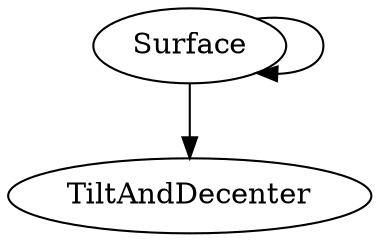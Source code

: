 /* Created by mdot for Matlab */
digraph m2html {
  Surface -> Surface;
  Surface -> TiltAndDecenter;

  Surface [URL="Surface.html"];
  TiltAndDecenter [URL="TiltAndDecenter.html"];
}